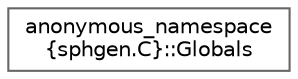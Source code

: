 digraph "Graphical Class Hierarchy"
{
 // INTERACTIVE_SVG=YES
 // LATEX_PDF_SIZE
  bgcolor="transparent";
  edge [fontname=Helvetica,fontsize=10,labelfontname=Helvetica,labelfontsize=10];
  node [fontname=Helvetica,fontsize=10,shape=box,height=0.2,width=0.4];
  rankdir="LR";
  Node0 [id="Node000000",label="anonymous_namespace\l\{sphgen.C\}::Globals",height=0.2,width=0.4,color="grey40", fillcolor="white", style="filled",URL="$structanonymous__namespace_02sphgen_8C_03_1_1Globals.html",tooltip=" "];
}
